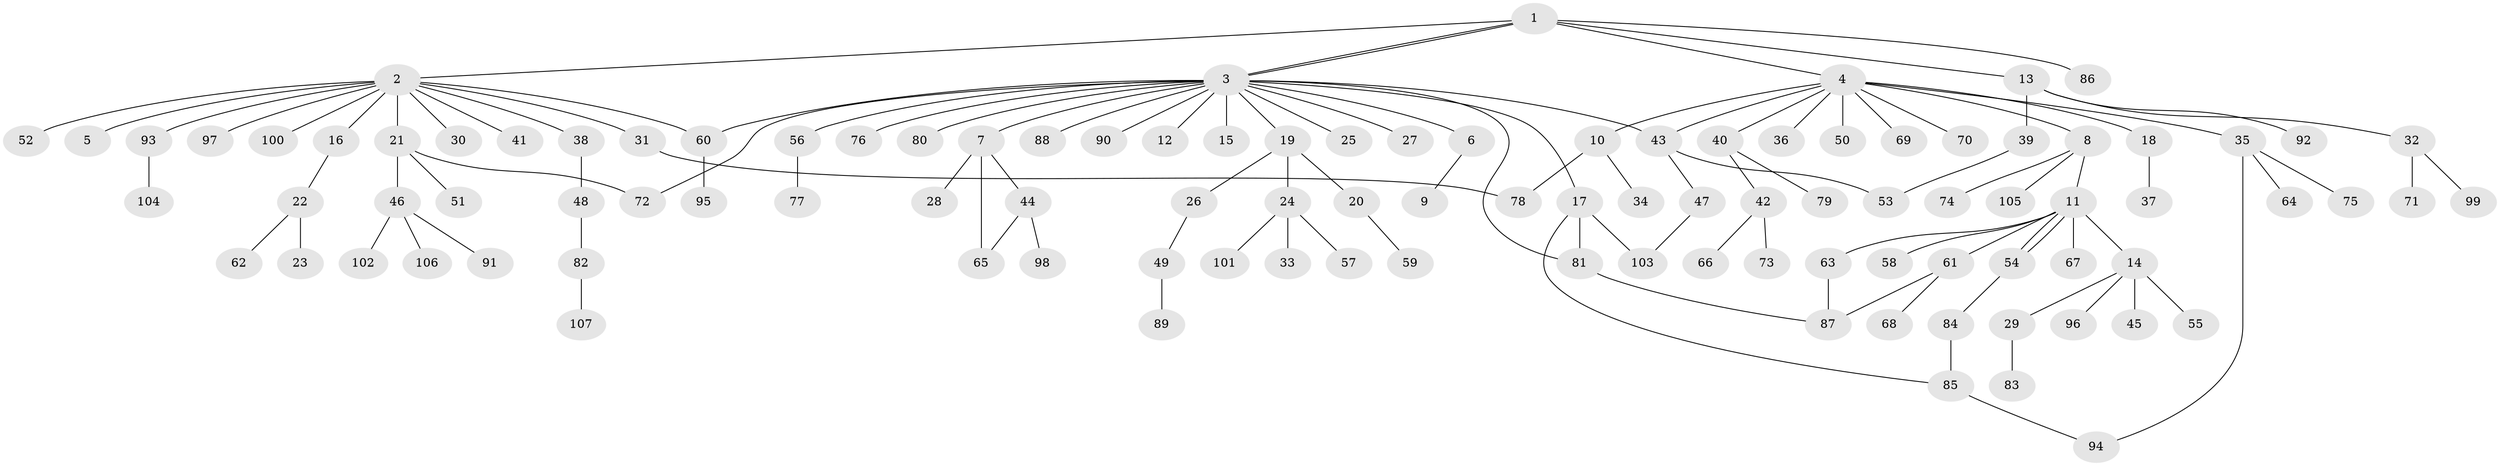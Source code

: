 // Generated by graph-tools (version 1.1) at 2025/14/03/09/25 04:14:38]
// undirected, 107 vertices, 120 edges
graph export_dot {
graph [start="1"]
  node [color=gray90,style=filled];
  1;
  2;
  3;
  4;
  5;
  6;
  7;
  8;
  9;
  10;
  11;
  12;
  13;
  14;
  15;
  16;
  17;
  18;
  19;
  20;
  21;
  22;
  23;
  24;
  25;
  26;
  27;
  28;
  29;
  30;
  31;
  32;
  33;
  34;
  35;
  36;
  37;
  38;
  39;
  40;
  41;
  42;
  43;
  44;
  45;
  46;
  47;
  48;
  49;
  50;
  51;
  52;
  53;
  54;
  55;
  56;
  57;
  58;
  59;
  60;
  61;
  62;
  63;
  64;
  65;
  66;
  67;
  68;
  69;
  70;
  71;
  72;
  73;
  74;
  75;
  76;
  77;
  78;
  79;
  80;
  81;
  82;
  83;
  84;
  85;
  86;
  87;
  88;
  89;
  90;
  91;
  92;
  93;
  94;
  95;
  96;
  97;
  98;
  99;
  100;
  101;
  102;
  103;
  104;
  105;
  106;
  107;
  1 -- 2;
  1 -- 3;
  1 -- 3;
  1 -- 4;
  1 -- 13;
  1 -- 86;
  2 -- 5;
  2 -- 16;
  2 -- 21;
  2 -- 30;
  2 -- 31;
  2 -- 38;
  2 -- 41;
  2 -- 52;
  2 -- 60;
  2 -- 93;
  2 -- 97;
  2 -- 100;
  3 -- 6;
  3 -- 7;
  3 -- 12;
  3 -- 15;
  3 -- 17;
  3 -- 19;
  3 -- 25;
  3 -- 27;
  3 -- 43;
  3 -- 56;
  3 -- 60;
  3 -- 72;
  3 -- 76;
  3 -- 80;
  3 -- 81;
  3 -- 88;
  3 -- 90;
  4 -- 8;
  4 -- 10;
  4 -- 18;
  4 -- 35;
  4 -- 36;
  4 -- 40;
  4 -- 43;
  4 -- 50;
  4 -- 69;
  4 -- 70;
  6 -- 9;
  7 -- 28;
  7 -- 44;
  7 -- 65;
  8 -- 11;
  8 -- 74;
  8 -- 105;
  10 -- 34;
  10 -- 78;
  11 -- 14;
  11 -- 54;
  11 -- 54;
  11 -- 58;
  11 -- 61;
  11 -- 63;
  11 -- 67;
  13 -- 32;
  13 -- 39;
  13 -- 92;
  14 -- 29;
  14 -- 45;
  14 -- 55;
  14 -- 96;
  16 -- 22;
  17 -- 81;
  17 -- 85;
  17 -- 103;
  18 -- 37;
  19 -- 20;
  19 -- 24;
  19 -- 26;
  20 -- 59;
  21 -- 46;
  21 -- 51;
  21 -- 72;
  22 -- 23;
  22 -- 62;
  24 -- 33;
  24 -- 57;
  24 -- 101;
  26 -- 49;
  29 -- 83;
  31 -- 78;
  32 -- 71;
  32 -- 99;
  35 -- 64;
  35 -- 75;
  35 -- 94;
  38 -- 48;
  39 -- 53;
  40 -- 42;
  40 -- 79;
  42 -- 66;
  42 -- 73;
  43 -- 47;
  43 -- 53;
  44 -- 65;
  44 -- 98;
  46 -- 91;
  46 -- 102;
  46 -- 106;
  47 -- 103;
  48 -- 82;
  49 -- 89;
  54 -- 84;
  56 -- 77;
  60 -- 95;
  61 -- 68;
  61 -- 87;
  63 -- 87;
  81 -- 87;
  82 -- 107;
  84 -- 85;
  85 -- 94;
  93 -- 104;
}
